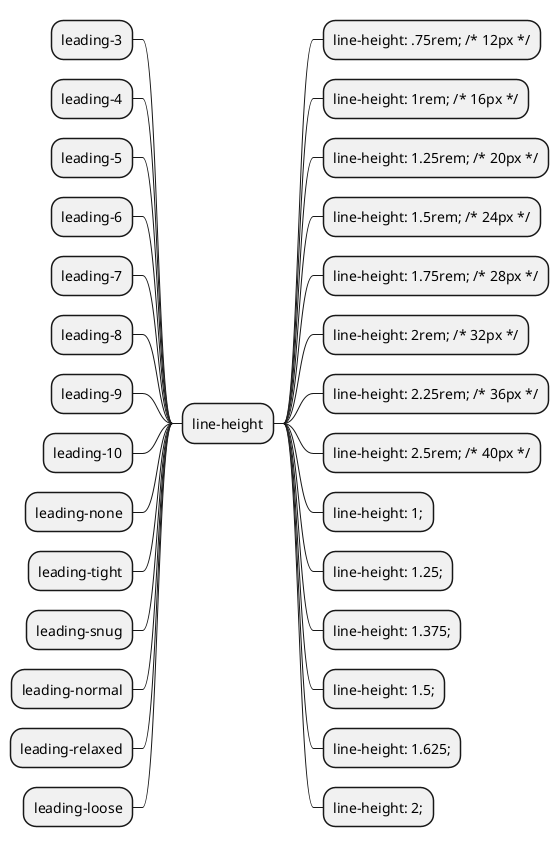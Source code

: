 @startmindmap
+ line-height
-- leading-3
++ line-height: .75rem; /* 12px */
-- leading-4
++ line-height: 1rem; /* 16px */
-- leading-5
++ line-height: 1.25rem; /* 20px */
-- leading-6
++ line-height: 1.5rem; /* 24px */
-- leading-7
++ line-height: 1.75rem; /* 28px */
-- leading-8
++ line-height: 2rem; /* 32px */
-- leading-9
++ line-height: 2.25rem; /* 36px */
-- leading-10
++ line-height: 2.5rem; /* 40px */
-- leading-none
++ line-height: 1;
-- leading-tight
++ line-height: 1.25;
-- leading-snug
++ line-height: 1.375;
-- leading-normal
++ line-height: 1.5;
-- leading-relaxed
++ line-height: 1.625;
-- leading-loose
++ line-height: 2;
@endmindmap